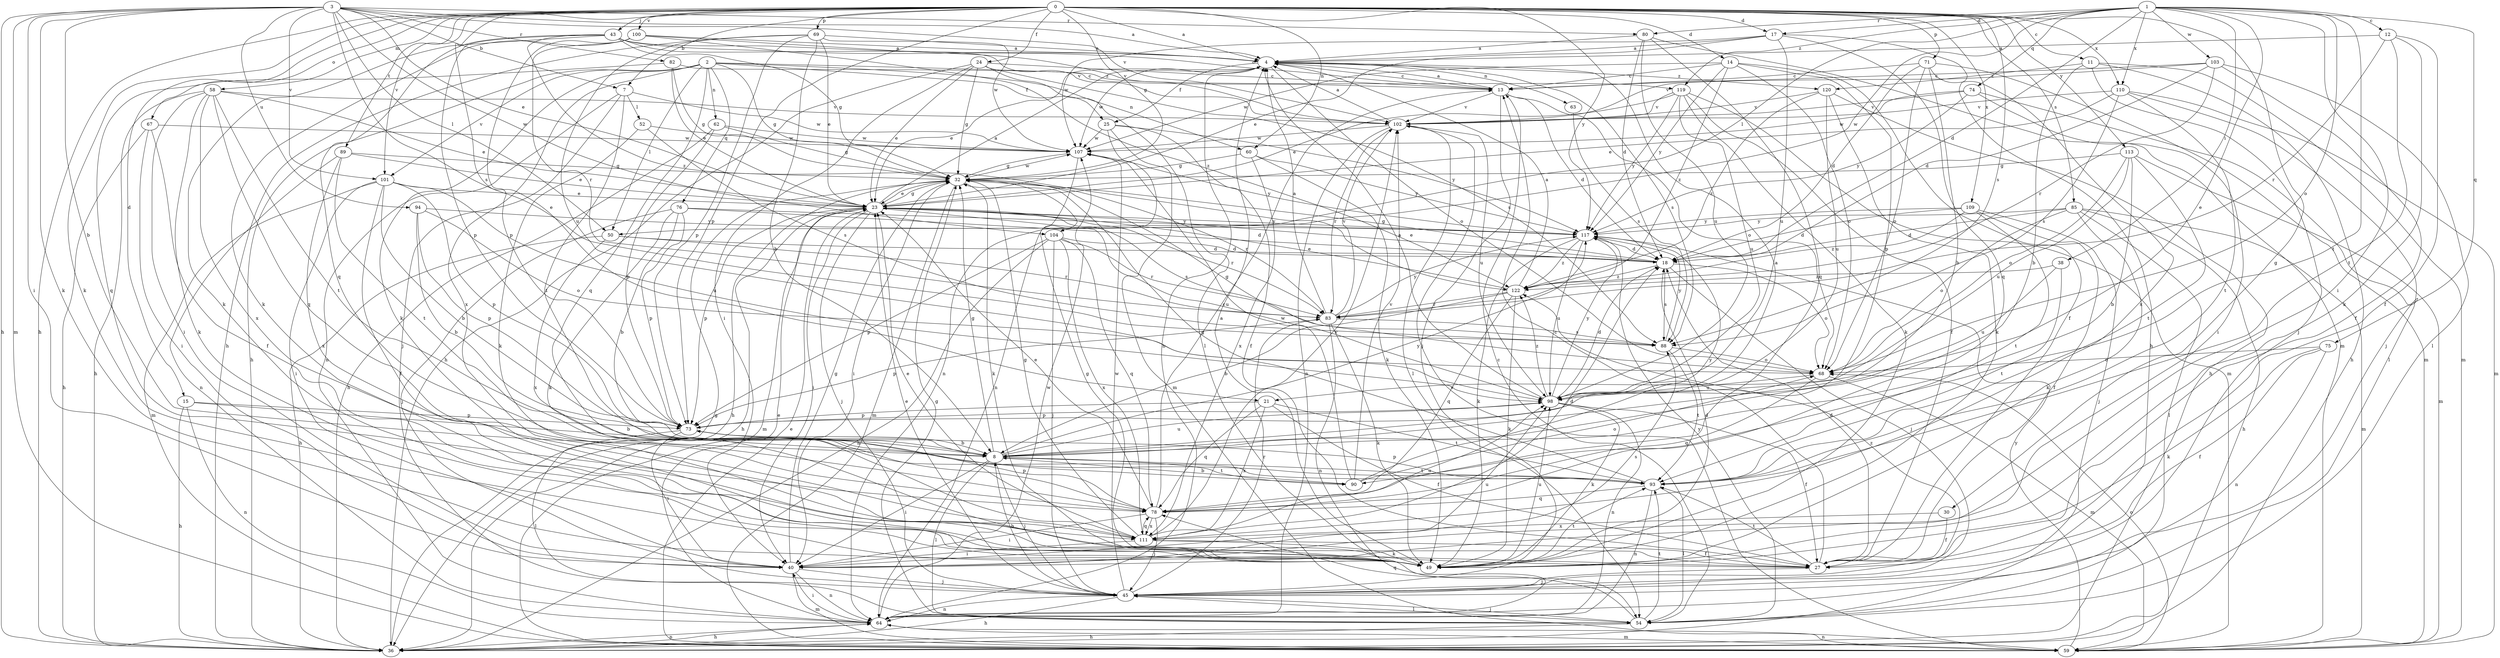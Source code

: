 strict digraph  {
0;
1;
2;
3;
4;
7;
8;
11;
12;
13;
14;
15;
17;
18;
21;
23;
24;
25;
27;
30;
32;
36;
38;
40;
43;
45;
49;
50;
52;
54;
58;
59;
60;
62;
63;
64;
67;
68;
69;
71;
73;
74;
75;
76;
78;
80;
82;
83;
85;
88;
89;
90;
93;
94;
98;
100;
101;
102;
103;
104;
107;
109;
110;
111;
113;
117;
119;
120;
122;
0 -> 4  [label=a];
0 -> 7  [label=b];
0 -> 11  [label=c];
0 -> 14  [label=d];
0 -> 15  [label=d];
0 -> 17  [label=d];
0 -> 21  [label=e];
0 -> 24  [label=f];
0 -> 30  [label=g];
0 -> 32  [label=g];
0 -> 36  [label=h];
0 -> 43  [label=j];
0 -> 49  [label=k];
0 -> 58  [label=m];
0 -> 60  [label=n];
0 -> 67  [label=o];
0 -> 69  [label=p];
0 -> 71  [label=p];
0 -> 73  [label=p];
0 -> 85  [label=s];
0 -> 88  [label=s];
0 -> 89  [label=t];
0 -> 100  [label=v];
0 -> 101  [label=v];
0 -> 109  [label=x];
0 -> 110  [label=x];
0 -> 113  [label=y];
0 -> 117  [label=y];
1 -> 12  [label=c];
1 -> 17  [label=d];
1 -> 18  [label=d];
1 -> 21  [label=e];
1 -> 38  [label=i];
1 -> 40  [label=i];
1 -> 50  [label=l];
1 -> 68  [label=o];
1 -> 74  [label=q];
1 -> 75  [label=q];
1 -> 80  [label=r];
1 -> 90  [label=t];
1 -> 103  [label=w];
1 -> 104  [label=w];
1 -> 110  [label=x];
1 -> 119  [label=z];
2 -> 25  [label=f];
2 -> 32  [label=g];
2 -> 36  [label=h];
2 -> 49  [label=k];
2 -> 50  [label=l];
2 -> 60  [label=n];
2 -> 62  [label=n];
2 -> 76  [label=q];
2 -> 78  [label=q];
2 -> 101  [label=v];
2 -> 111  [label=x];
2 -> 119  [label=z];
3 -> 4  [label=a];
3 -> 7  [label=b];
3 -> 8  [label=b];
3 -> 23  [label=e];
3 -> 36  [label=h];
3 -> 40  [label=i];
3 -> 49  [label=k];
3 -> 50  [label=l];
3 -> 59  [label=m];
3 -> 80  [label=r];
3 -> 82  [label=r];
3 -> 88  [label=s];
3 -> 94  [label=u];
3 -> 101  [label=v];
3 -> 102  [label=v];
3 -> 104  [label=w];
4 -> 13  [label=c];
4 -> 23  [label=e];
4 -> 25  [label=f];
4 -> 63  [label=n];
4 -> 64  [label=n];
4 -> 68  [label=o];
4 -> 88  [label=s];
4 -> 107  [label=w];
4 -> 120  [label=z];
7 -> 45  [label=j];
7 -> 52  [label=l];
7 -> 64  [label=n];
7 -> 90  [label=t];
7 -> 107  [label=w];
8 -> 4  [label=a];
8 -> 32  [label=g];
8 -> 40  [label=i];
8 -> 45  [label=j];
8 -> 54  [label=l];
8 -> 90  [label=t];
8 -> 93  [label=t];
8 -> 98  [label=u];
8 -> 117  [label=y];
11 -> 8  [label=b];
11 -> 36  [label=h];
11 -> 45  [label=j];
11 -> 59  [label=m];
11 -> 120  [label=z];
12 -> 4  [label=a];
12 -> 27  [label=f];
12 -> 49  [label=k];
12 -> 83  [label=r];
12 -> 93  [label=t];
13 -> 4  [label=a];
13 -> 18  [label=d];
13 -> 45  [label=j];
13 -> 68  [label=o];
13 -> 102  [label=v];
14 -> 13  [label=c];
14 -> 27  [label=f];
14 -> 68  [label=o];
14 -> 73  [label=p];
14 -> 107  [label=w];
14 -> 117  [label=y];
14 -> 122  [label=z];
15 -> 8  [label=b];
15 -> 36  [label=h];
15 -> 64  [label=n];
15 -> 73  [label=p];
17 -> 4  [label=a];
17 -> 23  [label=e];
17 -> 36  [label=h];
17 -> 78  [label=q];
17 -> 98  [label=u];
17 -> 107  [label=w];
18 -> 23  [label=e];
18 -> 32  [label=g];
18 -> 45  [label=j];
18 -> 68  [label=o];
18 -> 88  [label=s];
18 -> 122  [label=z];
21 -> 27  [label=f];
21 -> 73  [label=p];
21 -> 78  [label=q];
21 -> 93  [label=t];
21 -> 111  [label=x];
23 -> 4  [label=a];
23 -> 32  [label=g];
23 -> 36  [label=h];
23 -> 40  [label=i];
23 -> 45  [label=j];
23 -> 59  [label=m];
23 -> 73  [label=p];
23 -> 83  [label=r];
23 -> 88  [label=s];
23 -> 98  [label=u];
23 -> 117  [label=y];
24 -> 13  [label=c];
24 -> 23  [label=e];
24 -> 32  [label=g];
24 -> 36  [label=h];
24 -> 40  [label=i];
24 -> 54  [label=l];
24 -> 88  [label=s];
25 -> 27  [label=f];
25 -> 59  [label=m];
25 -> 64  [label=n];
25 -> 107  [label=w];
25 -> 117  [label=y];
27 -> 13  [label=c];
27 -> 18  [label=d];
27 -> 32  [label=g];
27 -> 45  [label=j];
27 -> 93  [label=t];
30 -> 27  [label=f];
30 -> 111  [label=x];
32 -> 23  [label=e];
32 -> 36  [label=h];
32 -> 40  [label=i];
32 -> 49  [label=k];
32 -> 59  [label=m];
32 -> 83  [label=r];
32 -> 107  [label=w];
36 -> 32  [label=g];
36 -> 64  [label=n];
38 -> 93  [label=t];
38 -> 98  [label=u];
38 -> 122  [label=z];
40 -> 32  [label=g];
40 -> 45  [label=j];
40 -> 59  [label=m];
40 -> 64  [label=n];
40 -> 88  [label=s];
40 -> 98  [label=u];
43 -> 4  [label=a];
43 -> 13  [label=c];
43 -> 32  [label=g];
43 -> 49  [label=k];
43 -> 73  [label=p];
43 -> 78  [label=q];
43 -> 102  [label=v];
43 -> 122  [label=z];
45 -> 8  [label=b];
45 -> 23  [label=e];
45 -> 36  [label=h];
45 -> 54  [label=l];
45 -> 64  [label=n];
45 -> 83  [label=r];
45 -> 107  [label=w];
45 -> 122  [label=z];
49 -> 4  [label=a];
49 -> 18  [label=d];
49 -> 93  [label=t];
49 -> 98  [label=u];
50 -> 18  [label=d];
50 -> 36  [label=h];
50 -> 83  [label=r];
50 -> 111  [label=x];
52 -> 49  [label=k];
52 -> 88  [label=s];
52 -> 107  [label=w];
54 -> 13  [label=c];
54 -> 32  [label=g];
54 -> 36  [label=h];
54 -> 45  [label=j];
54 -> 78  [label=q];
54 -> 93  [label=t];
54 -> 117  [label=y];
58 -> 23  [label=e];
58 -> 36  [label=h];
58 -> 40  [label=i];
58 -> 49  [label=k];
58 -> 78  [label=q];
58 -> 93  [label=t];
58 -> 102  [label=v];
58 -> 111  [label=x];
59 -> 23  [label=e];
59 -> 64  [label=n];
59 -> 68  [label=o];
59 -> 102  [label=v];
59 -> 117  [label=y];
60 -> 32  [label=g];
60 -> 49  [label=k];
60 -> 111  [label=x];
60 -> 117  [label=y];
62 -> 32  [label=g];
62 -> 36  [label=h];
62 -> 73  [label=p];
62 -> 107  [label=w];
63 -> 88  [label=s];
64 -> 23  [label=e];
64 -> 36  [label=h];
64 -> 40  [label=i];
64 -> 59  [label=m];
64 -> 107  [label=w];
67 -> 27  [label=f];
67 -> 36  [label=h];
67 -> 40  [label=i];
67 -> 107  [label=w];
68 -> 32  [label=g];
68 -> 59  [label=m];
68 -> 78  [label=q];
68 -> 98  [label=u];
69 -> 4  [label=a];
69 -> 8  [label=b];
69 -> 23  [label=e];
69 -> 36  [label=h];
69 -> 73  [label=p];
69 -> 98  [label=u];
69 -> 107  [label=w];
71 -> 8  [label=b];
71 -> 13  [label=c];
71 -> 18  [label=d];
71 -> 59  [label=m];
71 -> 68  [label=o];
71 -> 111  [label=x];
73 -> 8  [label=b];
73 -> 40  [label=i];
73 -> 54  [label=l];
74 -> 40  [label=i];
74 -> 45  [label=j];
74 -> 102  [label=v];
74 -> 107  [label=w];
74 -> 117  [label=y];
75 -> 27  [label=f];
75 -> 49  [label=k];
75 -> 64  [label=n];
75 -> 68  [label=o];
76 -> 8  [label=b];
76 -> 18  [label=d];
76 -> 45  [label=j];
76 -> 49  [label=k];
76 -> 73  [label=p];
76 -> 117  [label=y];
78 -> 13  [label=c];
78 -> 23  [label=e];
78 -> 40  [label=i];
78 -> 45  [label=j];
78 -> 73  [label=p];
78 -> 111  [label=x];
80 -> 4  [label=a];
80 -> 18  [label=d];
80 -> 59  [label=m];
80 -> 78  [label=q];
80 -> 98  [label=u];
82 -> 13  [label=c];
82 -> 23  [label=e];
82 -> 32  [label=g];
82 -> 78  [label=q];
83 -> 4  [label=a];
83 -> 49  [label=k];
83 -> 64  [label=n];
83 -> 73  [label=p];
83 -> 88  [label=s];
83 -> 102  [label=v];
83 -> 117  [label=y];
85 -> 18  [label=d];
85 -> 36  [label=h];
85 -> 49  [label=k];
85 -> 54  [label=l];
85 -> 59  [label=m];
85 -> 68  [label=o];
85 -> 117  [label=y];
88 -> 68  [label=o];
88 -> 93  [label=t];
88 -> 117  [label=y];
89 -> 23  [label=e];
89 -> 32  [label=g];
89 -> 64  [label=n];
89 -> 93  [label=t];
89 -> 111  [label=x];
90 -> 8  [label=b];
90 -> 68  [label=o];
90 -> 102  [label=v];
90 -> 107  [label=w];
90 -> 117  [label=y];
93 -> 32  [label=g];
93 -> 54  [label=l];
93 -> 64  [label=n];
93 -> 73  [label=p];
93 -> 78  [label=q];
94 -> 8  [label=b];
94 -> 68  [label=o];
94 -> 73  [label=p];
94 -> 117  [label=y];
98 -> 4  [label=a];
98 -> 18  [label=d];
98 -> 27  [label=f];
98 -> 49  [label=k];
98 -> 64  [label=n];
98 -> 73  [label=p];
98 -> 117  [label=y];
98 -> 122  [label=z];
100 -> 4  [label=a];
100 -> 49  [label=k];
100 -> 73  [label=p];
100 -> 83  [label=r];
100 -> 102  [label=v];
100 -> 122  [label=z];
101 -> 8  [label=b];
101 -> 23  [label=e];
101 -> 27  [label=f];
101 -> 40  [label=i];
101 -> 59  [label=m];
101 -> 73  [label=p];
101 -> 98  [label=u];
102 -> 4  [label=a];
102 -> 54  [label=l];
102 -> 64  [label=n];
102 -> 83  [label=r];
102 -> 98  [label=u];
102 -> 107  [label=w];
103 -> 13  [label=c];
103 -> 18  [label=d];
103 -> 27  [label=f];
103 -> 54  [label=l];
103 -> 83  [label=r];
103 -> 102  [label=v];
104 -> 18  [label=d];
104 -> 36  [label=h];
104 -> 45  [label=j];
104 -> 73  [label=p];
104 -> 78  [label=q];
104 -> 83  [label=r];
104 -> 111  [label=x];
107 -> 32  [label=g];
107 -> 64  [label=n];
107 -> 117  [label=y];
109 -> 18  [label=d];
109 -> 27  [label=f];
109 -> 45  [label=j];
109 -> 93  [label=t];
109 -> 117  [label=y];
109 -> 122  [label=z];
110 -> 23  [label=e];
110 -> 54  [label=l];
110 -> 59  [label=m];
110 -> 88  [label=s];
110 -> 93  [label=t];
110 -> 102  [label=v];
111 -> 18  [label=d];
111 -> 23  [label=e];
111 -> 27  [label=f];
111 -> 32  [label=g];
111 -> 40  [label=i];
111 -> 49  [label=k];
111 -> 78  [label=q];
111 -> 98  [label=u];
111 -> 102  [label=v];
113 -> 8  [label=b];
113 -> 32  [label=g];
113 -> 59  [label=m];
113 -> 68  [label=o];
113 -> 93  [label=t];
113 -> 98  [label=u];
117 -> 18  [label=d];
117 -> 49  [label=k];
117 -> 98  [label=u];
117 -> 122  [label=z];
119 -> 23  [label=e];
119 -> 27  [label=f];
119 -> 49  [label=k];
119 -> 59  [label=m];
119 -> 98  [label=u];
119 -> 102  [label=v];
119 -> 117  [label=y];
120 -> 36  [label=h];
120 -> 49  [label=k];
120 -> 98  [label=u];
120 -> 102  [label=v];
120 -> 122  [label=z];
122 -> 4  [label=a];
122 -> 8  [label=b];
122 -> 23  [label=e];
122 -> 49  [label=k];
122 -> 78  [label=q];
122 -> 83  [label=r];
}

